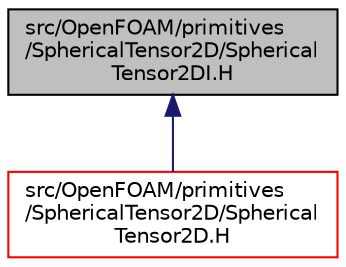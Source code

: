 digraph "src/OpenFOAM/primitives/SphericalTensor2D/SphericalTensor2DI.H"
{
  bgcolor="transparent";
  edge [fontname="Helvetica",fontsize="10",labelfontname="Helvetica",labelfontsize="10"];
  node [fontname="Helvetica",fontsize="10",shape=record];
  Node1 [label="src/OpenFOAM/primitives\l/SphericalTensor2D/Spherical\lTensor2DI.H",height=0.2,width=0.4,color="black", fillcolor="grey75", style="filled" fontcolor="black"];
  Node1 -> Node2 [dir="back",color="midnightblue",fontsize="10",style="solid",fontname="Helvetica"];
  Node2 [label="src/OpenFOAM/primitives\l/SphericalTensor2D/Spherical\lTensor2D.H",height=0.2,width=0.4,color="red",URL="$SphericalTensor2D_8H.html"];
}
